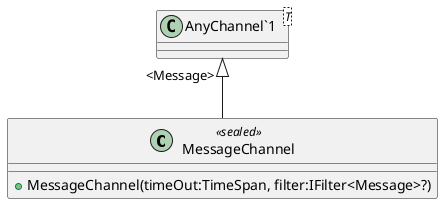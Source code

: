 @startuml
class MessageChannel <<sealed>> {
    + MessageChannel(timeOut:TimeSpan, filter:IFilter<Message>?)
}
class "AnyChannel`1"<T> {
}
"AnyChannel`1" "<Message>" <|-- MessageChannel
@enduml
